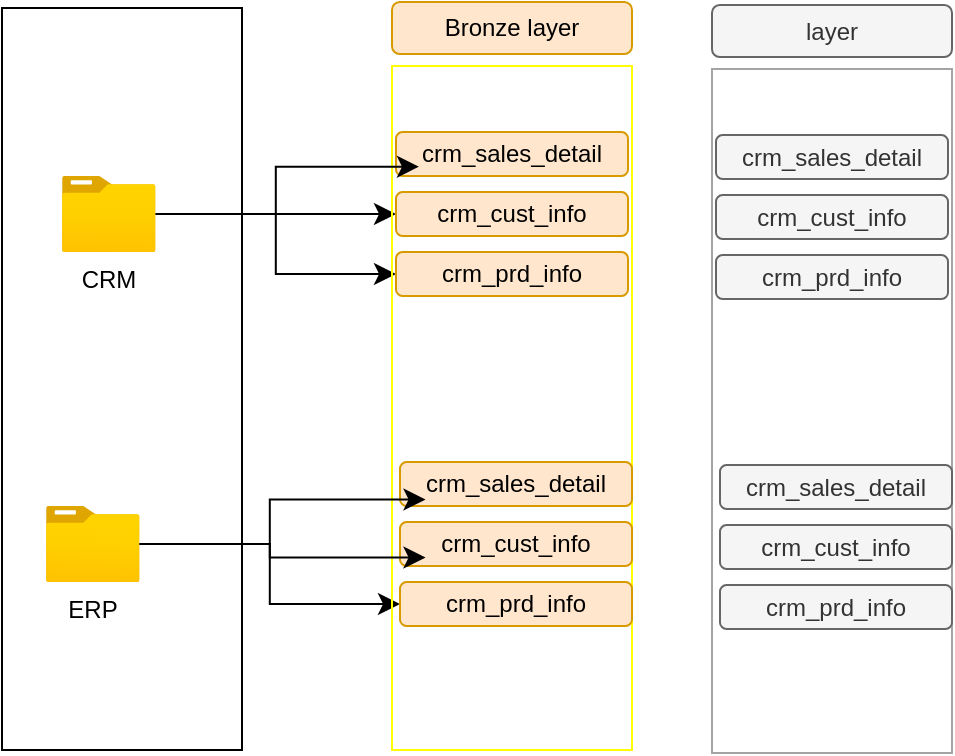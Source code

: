 <mxfile version="28.1.1">
  <diagram name="Page-1" id="hui1EJ4zWyZHraNVzbfI">
    <mxGraphModel dx="557" dy="1285" grid="0" gridSize="10" guides="1" tooltips="1" connect="0" arrows="1" fold="1" page="0" pageScale="1" pageWidth="850" pageHeight="1100" math="0" shadow="0">
      <root>
        <mxCell id="0" />
        <mxCell id="1" parent="0" />
        <mxCell id="j9YtMtbXiyKIqVQSm7Ar-1" value="" style="rounded=0;whiteSpace=wrap;html=1;" parent="1" vertex="1">
          <mxGeometry x="203" y="-9" width="120" height="371" as="geometry" />
        </mxCell>
        <mxCell id="j9YtMtbXiyKIqVQSm7Ar-10" style="edgeStyle=none;curved=1;rounded=0;orthogonalLoop=1;jettySize=auto;html=1;fontSize=12;startSize=8;endSize=8;" parent="1" source="j9YtMtbXiyKIqVQSm7Ar-2" target="j9YtMtbXiyKIqVQSm7Ar-6" edge="1">
          <mxGeometry relative="1" as="geometry" />
        </mxCell>
        <mxCell id="j9YtMtbXiyKIqVQSm7Ar-16" style="edgeStyle=orthogonalEdgeStyle;rounded=0;orthogonalLoop=1;jettySize=auto;html=1;entryX=0;entryY=0.5;entryDx=0;entryDy=0;fontSize=12;startSize=8;endSize=8;" parent="1" source="j9YtMtbXiyKIqVQSm7Ar-2" target="j9YtMtbXiyKIqVQSm7Ar-7" edge="1">
          <mxGeometry relative="1" as="geometry" />
        </mxCell>
        <mxCell id="j9YtMtbXiyKIqVQSm7Ar-2" value="CRM" style="image;aspect=fixed;html=1;points=[];align=center;fontSize=12;image=img/lib/azure2/general/Folder_Blank.svg;" parent="1" vertex="1">
          <mxGeometry x="233" y="75" width="46.82" height="38" as="geometry" />
        </mxCell>
        <mxCell id="j9YtMtbXiyKIqVQSm7Ar-23" style="edgeStyle=orthogonalEdgeStyle;rounded=0;orthogonalLoop=1;jettySize=auto;html=1;fontSize=12;startSize=8;endSize=8;" parent="1" source="j9YtMtbXiyKIqVQSm7Ar-3" target="j9YtMtbXiyKIqVQSm7Ar-19" edge="1">
          <mxGeometry relative="1" as="geometry" />
        </mxCell>
        <mxCell id="j9YtMtbXiyKIqVQSm7Ar-3" value="ERP" style="image;aspect=fixed;html=1;points=[];align=center;fontSize=12;image=img/lib/azure2/general/Folder_Blank.svg;" parent="1" vertex="1">
          <mxGeometry x="225" y="240" width="46.82" height="38" as="geometry" />
        </mxCell>
        <mxCell id="j9YtMtbXiyKIqVQSm7Ar-4" value="" style="rounded=0;whiteSpace=wrap;html=1;movable=1;resizable=1;rotatable=1;deletable=1;editable=1;locked=0;connectable=1;fillColor=none;strokeColor=light-dark(#ffff00, #ededed);" parent="1" vertex="1">
          <mxGeometry x="398" y="20" width="120" height="342" as="geometry" />
        </mxCell>
        <mxCell id="j9YtMtbXiyKIqVQSm7Ar-5" value="crm_sales_detail" style="rounded=1;whiteSpace=wrap;html=1;fillColor=#ffe6cc;strokeColor=#d79b00;" parent="1" vertex="1">
          <mxGeometry x="400" y="53" width="116" height="22" as="geometry" />
        </mxCell>
        <mxCell id="j9YtMtbXiyKIqVQSm7Ar-6" value="crm_cust_info" style="rounded=1;whiteSpace=wrap;html=1;fillColor=#ffe6cc;strokeColor=#d79b00;" parent="1" vertex="1">
          <mxGeometry x="400" y="83" width="116" height="22" as="geometry" />
        </mxCell>
        <mxCell id="j9YtMtbXiyKIqVQSm7Ar-7" value="crm_prd_info" style="rounded=1;whiteSpace=wrap;html=1;fillColor=#ffe6cc;strokeColor=#d79b00;" parent="1" vertex="1">
          <mxGeometry x="400" y="113" width="116" height="22" as="geometry" />
        </mxCell>
        <mxCell id="j9YtMtbXiyKIqVQSm7Ar-15" style="edgeStyle=orthogonalEdgeStyle;rounded=0;orthogonalLoop=1;jettySize=auto;html=1;entryX=0.099;entryY=0.789;entryDx=0;entryDy=0;entryPerimeter=0;fontSize=12;startSize=8;endSize=8;" parent="1" source="j9YtMtbXiyKIqVQSm7Ar-2" target="j9YtMtbXiyKIqVQSm7Ar-5" edge="1">
          <mxGeometry relative="1" as="geometry" />
        </mxCell>
        <mxCell id="j9YtMtbXiyKIqVQSm7Ar-17" value="crm_sales_detail" style="rounded=1;whiteSpace=wrap;html=1;fillColor=#ffe6cc;strokeColor=#d79b00;" parent="1" vertex="1">
          <mxGeometry x="402" y="218" width="116" height="22" as="geometry" />
        </mxCell>
        <mxCell id="j9YtMtbXiyKIqVQSm7Ar-18" value="crm_cust_info" style="rounded=1;whiteSpace=wrap;html=1;fillColor=#ffe6cc;strokeColor=#d79b00;" parent="1" vertex="1">
          <mxGeometry x="402" y="248" width="116" height="22" as="geometry" />
        </mxCell>
        <mxCell id="j9YtMtbXiyKIqVQSm7Ar-19" value="crm_prd_info" style="rounded=1;whiteSpace=wrap;html=1;fillColor=#ffe6cc;strokeColor=#d79b00;" parent="1" vertex="1">
          <mxGeometry x="402" y="278" width="116" height="22" as="geometry" />
        </mxCell>
        <mxCell id="j9YtMtbXiyKIqVQSm7Ar-21" style="edgeStyle=orthogonalEdgeStyle;rounded=0;orthogonalLoop=1;jettySize=auto;html=1;entryX=0.11;entryY=0.808;entryDx=0;entryDy=0;entryPerimeter=0;fontSize=12;startSize=8;endSize=8;" parent="1" source="j9YtMtbXiyKIqVQSm7Ar-3" target="j9YtMtbXiyKIqVQSm7Ar-18" edge="1">
          <mxGeometry relative="1" as="geometry" />
        </mxCell>
        <mxCell id="j9YtMtbXiyKIqVQSm7Ar-22" style="edgeStyle=orthogonalEdgeStyle;rounded=0;orthogonalLoop=1;jettySize=auto;html=1;entryX=0.11;entryY=0.852;entryDx=0;entryDy=0;entryPerimeter=0;fontSize=12;startSize=8;endSize=8;" parent="1" source="j9YtMtbXiyKIqVQSm7Ar-3" target="j9YtMtbXiyKIqVQSm7Ar-17" edge="1">
          <mxGeometry relative="1" as="geometry" />
        </mxCell>
        <mxCell id="j9YtMtbXiyKIqVQSm7Ar-24" value="Bronze layer" style="rounded=1;whiteSpace=wrap;html=1;fillColor=#ffe6cc;strokeColor=#d79b00;" parent="1" vertex="1">
          <mxGeometry x="398" y="-12" width="120" height="26" as="geometry" />
        </mxCell>
        <mxCell id="xbq_PehJABf9mdvSD3c--1" value="" style="rounded=0;whiteSpace=wrap;html=1;movable=1;resizable=1;rotatable=1;deletable=1;editable=1;locked=0;connectable=1;fillColor=none;strokeColor=light-dark(#a4a4a4, #EDEDED);" vertex="1" parent="1">
          <mxGeometry x="558" y="21.5" width="120" height="342" as="geometry" />
        </mxCell>
        <mxCell id="xbq_PehJABf9mdvSD3c--2" value="crm_sales_detail" style="rounded=1;whiteSpace=wrap;html=1;fillColor=#f5f5f5;strokeColor=#666666;fontColor=#333333;" vertex="1" parent="1">
          <mxGeometry x="560" y="54.5" width="116" height="22" as="geometry" />
        </mxCell>
        <mxCell id="xbq_PehJABf9mdvSD3c--3" value="crm_cust_info" style="rounded=1;whiteSpace=wrap;html=1;fillColor=#f5f5f5;strokeColor=#666666;fontColor=#333333;" vertex="1" parent="1">
          <mxGeometry x="560" y="84.5" width="116" height="22" as="geometry" />
        </mxCell>
        <mxCell id="xbq_PehJABf9mdvSD3c--4" value="crm_prd_info" style="rounded=1;whiteSpace=wrap;html=1;fillColor=#f5f5f5;strokeColor=#666666;fontColor=#333333;" vertex="1" parent="1">
          <mxGeometry x="560" y="114.5" width="116" height="22" as="geometry" />
        </mxCell>
        <mxCell id="xbq_PehJABf9mdvSD3c--5" value="crm_sales_detail" style="rounded=1;whiteSpace=wrap;html=1;fillColor=#f5f5f5;strokeColor=#666666;fontColor=#333333;" vertex="1" parent="1">
          <mxGeometry x="562" y="219.5" width="116" height="22" as="geometry" />
        </mxCell>
        <mxCell id="xbq_PehJABf9mdvSD3c--6" value="crm_cust_info" style="rounded=1;whiteSpace=wrap;html=1;fillColor=#f5f5f5;strokeColor=#666666;fontColor=#333333;" vertex="1" parent="1">
          <mxGeometry x="562" y="249.5" width="116" height="22" as="geometry" />
        </mxCell>
        <mxCell id="xbq_PehJABf9mdvSD3c--7" value="crm_prd_info" style="rounded=1;whiteSpace=wrap;html=1;fillColor=#f5f5f5;strokeColor=#666666;fontColor=#333333;" vertex="1" parent="1">
          <mxGeometry x="562" y="279.5" width="116" height="22" as="geometry" />
        </mxCell>
        <mxCell id="xbq_PehJABf9mdvSD3c--8" value="layer" style="rounded=1;whiteSpace=wrap;html=1;fillColor=#f5f5f5;strokeColor=#666666;fontColor=#333333;" vertex="1" parent="1">
          <mxGeometry x="558" y="-10.5" width="120" height="26" as="geometry" />
        </mxCell>
      </root>
    </mxGraphModel>
  </diagram>
</mxfile>
